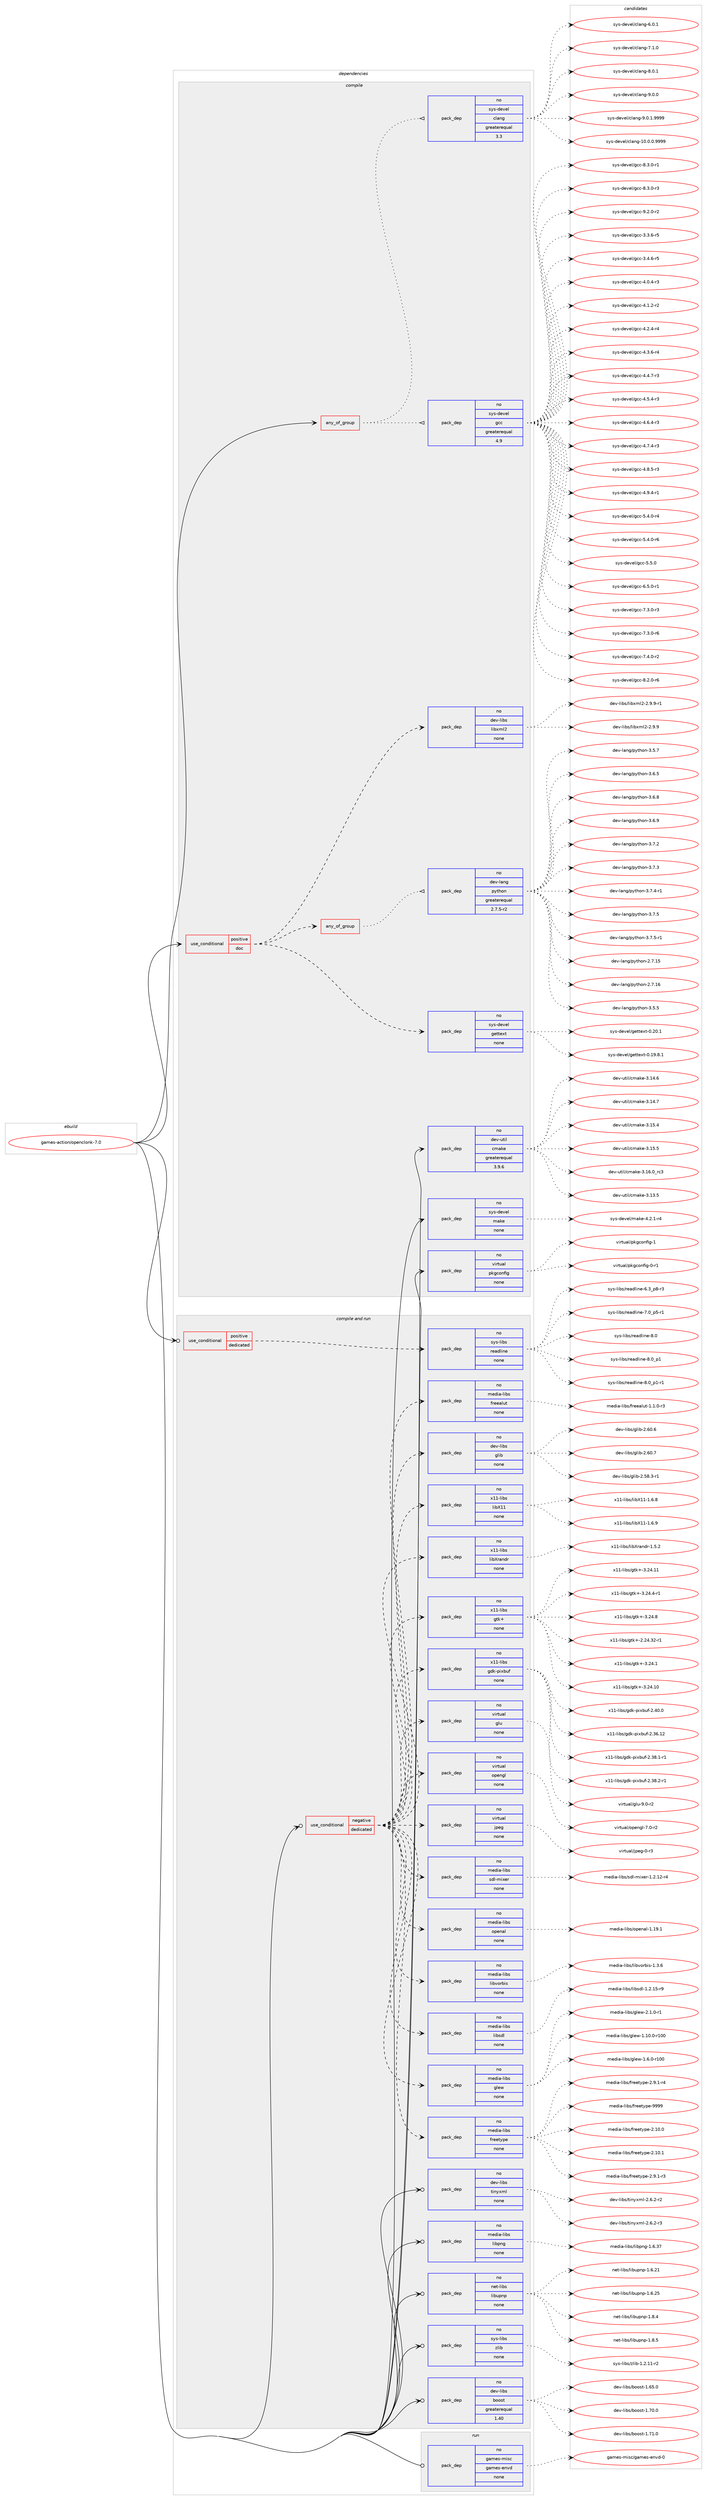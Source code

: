 digraph prolog {

# *************
# Graph options
# *************

newrank=true;
concentrate=true;
compound=true;
graph [rankdir=LR,fontname=Helvetica,fontsize=10,ranksep=1.5];#, ranksep=2.5, nodesep=0.2];
edge  [arrowhead=vee];
node  [fontname=Helvetica,fontsize=10];

# **********
# The ebuild
# **********

subgraph cluster_leftcol {
color=gray;
rank=same;
label=<<i>ebuild</i>>;
id [label="games-action/openclonk-7.0", color=red, width=4, href="../games-action/openclonk-7.0.svg"];
}

# ****************
# The dependencies
# ****************

subgraph cluster_midcol {
color=gray;
label=<<i>dependencies</i>>;
subgraph cluster_compile {
fillcolor="#eeeeee";
style=filled;
label=<<i>compile</i>>;
subgraph any11873 {
dependency736029 [label=<<TABLE BORDER="0" CELLBORDER="1" CELLSPACING="0" CELLPADDING="4"><TR><TD CELLPADDING="10">any_of_group</TD></TR></TABLE>>, shape=none, color=red];subgraph pack539633 {
dependency736030 [label=<<TABLE BORDER="0" CELLBORDER="1" CELLSPACING="0" CELLPADDING="4" WIDTH="220"><TR><TD ROWSPAN="6" CELLPADDING="30">pack_dep</TD></TR><TR><TD WIDTH="110">no</TD></TR><TR><TD>sys-devel</TD></TR><TR><TD>gcc</TD></TR><TR><TD>greaterequal</TD></TR><TR><TD>4.9</TD></TR></TABLE>>, shape=none, color=blue];
}
dependency736029:e -> dependency736030:w [weight=20,style="dotted",arrowhead="oinv"];
subgraph pack539634 {
dependency736031 [label=<<TABLE BORDER="0" CELLBORDER="1" CELLSPACING="0" CELLPADDING="4" WIDTH="220"><TR><TD ROWSPAN="6" CELLPADDING="30">pack_dep</TD></TR><TR><TD WIDTH="110">no</TD></TR><TR><TD>sys-devel</TD></TR><TR><TD>clang</TD></TR><TR><TD>greaterequal</TD></TR><TR><TD>3.3</TD></TR></TABLE>>, shape=none, color=blue];
}
dependency736029:e -> dependency736031:w [weight=20,style="dotted",arrowhead="oinv"];
}
id:e -> dependency736029:w [weight=20,style="solid",arrowhead="vee"];
subgraph cond184144 {
dependency736032 [label=<<TABLE BORDER="0" CELLBORDER="1" CELLSPACING="0" CELLPADDING="4"><TR><TD ROWSPAN="3" CELLPADDING="10">use_conditional</TD></TR><TR><TD>positive</TD></TR><TR><TD>doc</TD></TR></TABLE>>, shape=none, color=red];
subgraph any11874 {
dependency736033 [label=<<TABLE BORDER="0" CELLBORDER="1" CELLSPACING="0" CELLPADDING="4"><TR><TD CELLPADDING="10">any_of_group</TD></TR></TABLE>>, shape=none, color=red];subgraph pack539635 {
dependency736034 [label=<<TABLE BORDER="0" CELLBORDER="1" CELLSPACING="0" CELLPADDING="4" WIDTH="220"><TR><TD ROWSPAN="6" CELLPADDING="30">pack_dep</TD></TR><TR><TD WIDTH="110">no</TD></TR><TR><TD>dev-lang</TD></TR><TR><TD>python</TD></TR><TR><TD>greaterequal</TD></TR><TR><TD>2.7.5-r2</TD></TR></TABLE>>, shape=none, color=blue];
}
dependency736033:e -> dependency736034:w [weight=20,style="dotted",arrowhead="oinv"];
}
dependency736032:e -> dependency736033:w [weight=20,style="dashed",arrowhead="vee"];
subgraph pack539636 {
dependency736035 [label=<<TABLE BORDER="0" CELLBORDER="1" CELLSPACING="0" CELLPADDING="4" WIDTH="220"><TR><TD ROWSPAN="6" CELLPADDING="30">pack_dep</TD></TR><TR><TD WIDTH="110">no</TD></TR><TR><TD>dev-libs</TD></TR><TR><TD>libxml2</TD></TR><TR><TD>none</TD></TR><TR><TD></TD></TR></TABLE>>, shape=none, color=blue];
}
dependency736032:e -> dependency736035:w [weight=20,style="dashed",arrowhead="vee"];
subgraph pack539637 {
dependency736036 [label=<<TABLE BORDER="0" CELLBORDER="1" CELLSPACING="0" CELLPADDING="4" WIDTH="220"><TR><TD ROWSPAN="6" CELLPADDING="30">pack_dep</TD></TR><TR><TD WIDTH="110">no</TD></TR><TR><TD>sys-devel</TD></TR><TR><TD>gettext</TD></TR><TR><TD>none</TD></TR><TR><TD></TD></TR></TABLE>>, shape=none, color=blue];
}
dependency736032:e -> dependency736036:w [weight=20,style="dashed",arrowhead="vee"];
}
id:e -> dependency736032:w [weight=20,style="solid",arrowhead="vee"];
subgraph pack539638 {
dependency736037 [label=<<TABLE BORDER="0" CELLBORDER="1" CELLSPACING="0" CELLPADDING="4" WIDTH="220"><TR><TD ROWSPAN="6" CELLPADDING="30">pack_dep</TD></TR><TR><TD WIDTH="110">no</TD></TR><TR><TD>dev-util</TD></TR><TR><TD>cmake</TD></TR><TR><TD>greaterequal</TD></TR><TR><TD>3.9.6</TD></TR></TABLE>>, shape=none, color=blue];
}
id:e -> dependency736037:w [weight=20,style="solid",arrowhead="vee"];
subgraph pack539639 {
dependency736038 [label=<<TABLE BORDER="0" CELLBORDER="1" CELLSPACING="0" CELLPADDING="4" WIDTH="220"><TR><TD ROWSPAN="6" CELLPADDING="30">pack_dep</TD></TR><TR><TD WIDTH="110">no</TD></TR><TR><TD>sys-devel</TD></TR><TR><TD>make</TD></TR><TR><TD>none</TD></TR><TR><TD></TD></TR></TABLE>>, shape=none, color=blue];
}
id:e -> dependency736038:w [weight=20,style="solid",arrowhead="vee"];
subgraph pack539640 {
dependency736039 [label=<<TABLE BORDER="0" CELLBORDER="1" CELLSPACING="0" CELLPADDING="4" WIDTH="220"><TR><TD ROWSPAN="6" CELLPADDING="30">pack_dep</TD></TR><TR><TD WIDTH="110">no</TD></TR><TR><TD>virtual</TD></TR><TR><TD>pkgconfig</TD></TR><TR><TD>none</TD></TR><TR><TD></TD></TR></TABLE>>, shape=none, color=blue];
}
id:e -> dependency736039:w [weight=20,style="solid",arrowhead="vee"];
}
subgraph cluster_compileandrun {
fillcolor="#eeeeee";
style=filled;
label=<<i>compile and run</i>>;
subgraph cond184145 {
dependency736040 [label=<<TABLE BORDER="0" CELLBORDER="1" CELLSPACING="0" CELLPADDING="4"><TR><TD ROWSPAN="3" CELLPADDING="10">use_conditional</TD></TR><TR><TD>negative</TD></TR><TR><TD>dedicated</TD></TR></TABLE>>, shape=none, color=red];
subgraph pack539641 {
dependency736041 [label=<<TABLE BORDER="0" CELLBORDER="1" CELLSPACING="0" CELLPADDING="4" WIDTH="220"><TR><TD ROWSPAN="6" CELLPADDING="30">pack_dep</TD></TR><TR><TD WIDTH="110">no</TD></TR><TR><TD>dev-libs</TD></TR><TR><TD>glib</TD></TR><TR><TD>none</TD></TR><TR><TD></TD></TR></TABLE>>, shape=none, color=blue];
}
dependency736040:e -> dependency736041:w [weight=20,style="dashed",arrowhead="vee"];
subgraph pack539642 {
dependency736042 [label=<<TABLE BORDER="0" CELLBORDER="1" CELLSPACING="0" CELLPADDING="4" WIDTH="220"><TR><TD ROWSPAN="6" CELLPADDING="30">pack_dep</TD></TR><TR><TD WIDTH="110">no</TD></TR><TR><TD>media-libs</TD></TR><TR><TD>freealut</TD></TR><TR><TD>none</TD></TR><TR><TD></TD></TR></TABLE>>, shape=none, color=blue];
}
dependency736040:e -> dependency736042:w [weight=20,style="dashed",arrowhead="vee"];
subgraph pack539643 {
dependency736043 [label=<<TABLE BORDER="0" CELLBORDER="1" CELLSPACING="0" CELLPADDING="4" WIDTH="220"><TR><TD ROWSPAN="6" CELLPADDING="30">pack_dep</TD></TR><TR><TD WIDTH="110">no</TD></TR><TR><TD>media-libs</TD></TR><TR><TD>freetype</TD></TR><TR><TD>none</TD></TR><TR><TD></TD></TR></TABLE>>, shape=none, color=blue];
}
dependency736040:e -> dependency736043:w [weight=20,style="dashed",arrowhead="vee"];
subgraph pack539644 {
dependency736044 [label=<<TABLE BORDER="0" CELLBORDER="1" CELLSPACING="0" CELLPADDING="4" WIDTH="220"><TR><TD ROWSPAN="6" CELLPADDING="30">pack_dep</TD></TR><TR><TD WIDTH="110">no</TD></TR><TR><TD>media-libs</TD></TR><TR><TD>glew</TD></TR><TR><TD>none</TD></TR><TR><TD></TD></TR></TABLE>>, shape=none, color=blue];
}
dependency736040:e -> dependency736044:w [weight=20,style="dashed",arrowhead="vee"];
subgraph pack539645 {
dependency736045 [label=<<TABLE BORDER="0" CELLBORDER="1" CELLSPACING="0" CELLPADDING="4" WIDTH="220"><TR><TD ROWSPAN="6" CELLPADDING="30">pack_dep</TD></TR><TR><TD WIDTH="110">no</TD></TR><TR><TD>media-libs</TD></TR><TR><TD>libsdl</TD></TR><TR><TD>none</TD></TR><TR><TD></TD></TR></TABLE>>, shape=none, color=blue];
}
dependency736040:e -> dependency736045:w [weight=20,style="dashed",arrowhead="vee"];
subgraph pack539646 {
dependency736046 [label=<<TABLE BORDER="0" CELLBORDER="1" CELLSPACING="0" CELLPADDING="4" WIDTH="220"><TR><TD ROWSPAN="6" CELLPADDING="30">pack_dep</TD></TR><TR><TD WIDTH="110">no</TD></TR><TR><TD>media-libs</TD></TR><TR><TD>libvorbis</TD></TR><TR><TD>none</TD></TR><TR><TD></TD></TR></TABLE>>, shape=none, color=blue];
}
dependency736040:e -> dependency736046:w [weight=20,style="dashed",arrowhead="vee"];
subgraph pack539647 {
dependency736047 [label=<<TABLE BORDER="0" CELLBORDER="1" CELLSPACING="0" CELLPADDING="4" WIDTH="220"><TR><TD ROWSPAN="6" CELLPADDING="30">pack_dep</TD></TR><TR><TD WIDTH="110">no</TD></TR><TR><TD>media-libs</TD></TR><TR><TD>openal</TD></TR><TR><TD>none</TD></TR><TR><TD></TD></TR></TABLE>>, shape=none, color=blue];
}
dependency736040:e -> dependency736047:w [weight=20,style="dashed",arrowhead="vee"];
subgraph pack539648 {
dependency736048 [label=<<TABLE BORDER="0" CELLBORDER="1" CELLSPACING="0" CELLPADDING="4" WIDTH="220"><TR><TD ROWSPAN="6" CELLPADDING="30">pack_dep</TD></TR><TR><TD WIDTH="110">no</TD></TR><TR><TD>media-libs</TD></TR><TR><TD>sdl-mixer</TD></TR><TR><TD>none</TD></TR><TR><TD></TD></TR></TABLE>>, shape=none, color=blue];
}
dependency736040:e -> dependency736048:w [weight=20,style="dashed",arrowhead="vee"];
subgraph pack539649 {
dependency736049 [label=<<TABLE BORDER="0" CELLBORDER="1" CELLSPACING="0" CELLPADDING="4" WIDTH="220"><TR><TD ROWSPAN="6" CELLPADDING="30">pack_dep</TD></TR><TR><TD WIDTH="110">no</TD></TR><TR><TD>virtual</TD></TR><TR><TD>jpeg</TD></TR><TR><TD>none</TD></TR><TR><TD></TD></TR></TABLE>>, shape=none, color=blue];
}
dependency736040:e -> dependency736049:w [weight=20,style="dashed",arrowhead="vee"];
subgraph pack539650 {
dependency736050 [label=<<TABLE BORDER="0" CELLBORDER="1" CELLSPACING="0" CELLPADDING="4" WIDTH="220"><TR><TD ROWSPAN="6" CELLPADDING="30">pack_dep</TD></TR><TR><TD WIDTH="110">no</TD></TR><TR><TD>virtual</TD></TR><TR><TD>opengl</TD></TR><TR><TD>none</TD></TR><TR><TD></TD></TR></TABLE>>, shape=none, color=blue];
}
dependency736040:e -> dependency736050:w [weight=20,style="dashed",arrowhead="vee"];
subgraph pack539651 {
dependency736051 [label=<<TABLE BORDER="0" CELLBORDER="1" CELLSPACING="0" CELLPADDING="4" WIDTH="220"><TR><TD ROWSPAN="6" CELLPADDING="30">pack_dep</TD></TR><TR><TD WIDTH="110">no</TD></TR><TR><TD>virtual</TD></TR><TR><TD>glu</TD></TR><TR><TD>none</TD></TR><TR><TD></TD></TR></TABLE>>, shape=none, color=blue];
}
dependency736040:e -> dependency736051:w [weight=20,style="dashed",arrowhead="vee"];
subgraph pack539652 {
dependency736052 [label=<<TABLE BORDER="0" CELLBORDER="1" CELLSPACING="0" CELLPADDING="4" WIDTH="220"><TR><TD ROWSPAN="6" CELLPADDING="30">pack_dep</TD></TR><TR><TD WIDTH="110">no</TD></TR><TR><TD>x11-libs</TD></TR><TR><TD>gdk-pixbuf</TD></TR><TR><TD>none</TD></TR><TR><TD></TD></TR></TABLE>>, shape=none, color=blue];
}
dependency736040:e -> dependency736052:w [weight=20,style="dashed",arrowhead="vee"];
subgraph pack539653 {
dependency736053 [label=<<TABLE BORDER="0" CELLBORDER="1" CELLSPACING="0" CELLPADDING="4" WIDTH="220"><TR><TD ROWSPAN="6" CELLPADDING="30">pack_dep</TD></TR><TR><TD WIDTH="110">no</TD></TR><TR><TD>x11-libs</TD></TR><TR><TD>gtk+</TD></TR><TR><TD>none</TD></TR><TR><TD></TD></TR></TABLE>>, shape=none, color=blue];
}
dependency736040:e -> dependency736053:w [weight=20,style="dashed",arrowhead="vee"];
subgraph pack539654 {
dependency736054 [label=<<TABLE BORDER="0" CELLBORDER="1" CELLSPACING="0" CELLPADDING="4" WIDTH="220"><TR><TD ROWSPAN="6" CELLPADDING="30">pack_dep</TD></TR><TR><TD WIDTH="110">no</TD></TR><TR><TD>x11-libs</TD></TR><TR><TD>libXrandr</TD></TR><TR><TD>none</TD></TR><TR><TD></TD></TR></TABLE>>, shape=none, color=blue];
}
dependency736040:e -> dependency736054:w [weight=20,style="dashed",arrowhead="vee"];
subgraph pack539655 {
dependency736055 [label=<<TABLE BORDER="0" CELLBORDER="1" CELLSPACING="0" CELLPADDING="4" WIDTH="220"><TR><TD ROWSPAN="6" CELLPADDING="30">pack_dep</TD></TR><TR><TD WIDTH="110">no</TD></TR><TR><TD>x11-libs</TD></TR><TR><TD>libX11</TD></TR><TR><TD>none</TD></TR><TR><TD></TD></TR></TABLE>>, shape=none, color=blue];
}
dependency736040:e -> dependency736055:w [weight=20,style="dashed",arrowhead="vee"];
}
id:e -> dependency736040:w [weight=20,style="solid",arrowhead="odotvee"];
subgraph cond184146 {
dependency736056 [label=<<TABLE BORDER="0" CELLBORDER="1" CELLSPACING="0" CELLPADDING="4"><TR><TD ROWSPAN="3" CELLPADDING="10">use_conditional</TD></TR><TR><TD>positive</TD></TR><TR><TD>dedicated</TD></TR></TABLE>>, shape=none, color=red];
subgraph pack539656 {
dependency736057 [label=<<TABLE BORDER="0" CELLBORDER="1" CELLSPACING="0" CELLPADDING="4" WIDTH="220"><TR><TD ROWSPAN="6" CELLPADDING="30">pack_dep</TD></TR><TR><TD WIDTH="110">no</TD></TR><TR><TD>sys-libs</TD></TR><TR><TD>readline</TD></TR><TR><TD>none</TD></TR><TR><TD></TD></TR></TABLE>>, shape=none, color=blue];
}
dependency736056:e -> dependency736057:w [weight=20,style="dashed",arrowhead="vee"];
}
id:e -> dependency736056:w [weight=20,style="solid",arrowhead="odotvee"];
subgraph pack539657 {
dependency736058 [label=<<TABLE BORDER="0" CELLBORDER="1" CELLSPACING="0" CELLPADDING="4" WIDTH="220"><TR><TD ROWSPAN="6" CELLPADDING="30">pack_dep</TD></TR><TR><TD WIDTH="110">no</TD></TR><TR><TD>dev-libs</TD></TR><TR><TD>boost</TD></TR><TR><TD>greaterequal</TD></TR><TR><TD>1.40</TD></TR></TABLE>>, shape=none, color=blue];
}
id:e -> dependency736058:w [weight=20,style="solid",arrowhead="odotvee"];
subgraph pack539658 {
dependency736059 [label=<<TABLE BORDER="0" CELLBORDER="1" CELLSPACING="0" CELLPADDING="4" WIDTH="220"><TR><TD ROWSPAN="6" CELLPADDING="30">pack_dep</TD></TR><TR><TD WIDTH="110">no</TD></TR><TR><TD>dev-libs</TD></TR><TR><TD>tinyxml</TD></TR><TR><TD>none</TD></TR><TR><TD></TD></TR></TABLE>>, shape=none, color=blue];
}
id:e -> dependency736059:w [weight=20,style="solid",arrowhead="odotvee"];
subgraph pack539659 {
dependency736060 [label=<<TABLE BORDER="0" CELLBORDER="1" CELLSPACING="0" CELLPADDING="4" WIDTH="220"><TR><TD ROWSPAN="6" CELLPADDING="30">pack_dep</TD></TR><TR><TD WIDTH="110">no</TD></TR><TR><TD>media-libs</TD></TR><TR><TD>libpng</TD></TR><TR><TD>none</TD></TR><TR><TD></TD></TR></TABLE>>, shape=none, color=blue];
}
id:e -> dependency736060:w [weight=20,style="solid",arrowhead="odotvee"];
subgraph pack539660 {
dependency736061 [label=<<TABLE BORDER="0" CELLBORDER="1" CELLSPACING="0" CELLPADDING="4" WIDTH="220"><TR><TD ROWSPAN="6" CELLPADDING="30">pack_dep</TD></TR><TR><TD WIDTH="110">no</TD></TR><TR><TD>net-libs</TD></TR><TR><TD>libupnp</TD></TR><TR><TD>none</TD></TR><TR><TD></TD></TR></TABLE>>, shape=none, color=blue];
}
id:e -> dependency736061:w [weight=20,style="solid",arrowhead="odotvee"];
subgraph pack539661 {
dependency736062 [label=<<TABLE BORDER="0" CELLBORDER="1" CELLSPACING="0" CELLPADDING="4" WIDTH="220"><TR><TD ROWSPAN="6" CELLPADDING="30">pack_dep</TD></TR><TR><TD WIDTH="110">no</TD></TR><TR><TD>sys-libs</TD></TR><TR><TD>zlib</TD></TR><TR><TD>none</TD></TR><TR><TD></TD></TR></TABLE>>, shape=none, color=blue];
}
id:e -> dependency736062:w [weight=20,style="solid",arrowhead="odotvee"];
}
subgraph cluster_run {
fillcolor="#eeeeee";
style=filled;
label=<<i>run</i>>;
subgraph pack539662 {
dependency736063 [label=<<TABLE BORDER="0" CELLBORDER="1" CELLSPACING="0" CELLPADDING="4" WIDTH="220"><TR><TD ROWSPAN="6" CELLPADDING="30">pack_dep</TD></TR><TR><TD WIDTH="110">no</TD></TR><TR><TD>games-misc</TD></TR><TR><TD>games-envd</TD></TR><TR><TD>none</TD></TR><TR><TD></TD></TR></TABLE>>, shape=none, color=blue];
}
id:e -> dependency736063:w [weight=20,style="solid",arrowhead="odot"];
}
}

# **************
# The candidates
# **************

subgraph cluster_choices {
rank=same;
color=gray;
label=<<i>candidates</i>>;

subgraph choice539633 {
color=black;
nodesep=1;
choice115121115451001011181011084710399994551465146544511453 [label="sys-devel/gcc-3.3.6-r5", color=red, width=4,href="../sys-devel/gcc-3.3.6-r5.svg"];
choice115121115451001011181011084710399994551465246544511453 [label="sys-devel/gcc-3.4.6-r5", color=red, width=4,href="../sys-devel/gcc-3.4.6-r5.svg"];
choice115121115451001011181011084710399994552464846524511451 [label="sys-devel/gcc-4.0.4-r3", color=red, width=4,href="../sys-devel/gcc-4.0.4-r3.svg"];
choice115121115451001011181011084710399994552464946504511450 [label="sys-devel/gcc-4.1.2-r2", color=red, width=4,href="../sys-devel/gcc-4.1.2-r2.svg"];
choice115121115451001011181011084710399994552465046524511452 [label="sys-devel/gcc-4.2.4-r4", color=red, width=4,href="../sys-devel/gcc-4.2.4-r4.svg"];
choice115121115451001011181011084710399994552465146544511452 [label="sys-devel/gcc-4.3.6-r4", color=red, width=4,href="../sys-devel/gcc-4.3.6-r4.svg"];
choice115121115451001011181011084710399994552465246554511451 [label="sys-devel/gcc-4.4.7-r3", color=red, width=4,href="../sys-devel/gcc-4.4.7-r3.svg"];
choice115121115451001011181011084710399994552465346524511451 [label="sys-devel/gcc-4.5.4-r3", color=red, width=4,href="../sys-devel/gcc-4.5.4-r3.svg"];
choice115121115451001011181011084710399994552465446524511451 [label="sys-devel/gcc-4.6.4-r3", color=red, width=4,href="../sys-devel/gcc-4.6.4-r3.svg"];
choice115121115451001011181011084710399994552465546524511451 [label="sys-devel/gcc-4.7.4-r3", color=red, width=4,href="../sys-devel/gcc-4.7.4-r3.svg"];
choice115121115451001011181011084710399994552465646534511451 [label="sys-devel/gcc-4.8.5-r3", color=red, width=4,href="../sys-devel/gcc-4.8.5-r3.svg"];
choice115121115451001011181011084710399994552465746524511449 [label="sys-devel/gcc-4.9.4-r1", color=red, width=4,href="../sys-devel/gcc-4.9.4-r1.svg"];
choice115121115451001011181011084710399994553465246484511452 [label="sys-devel/gcc-5.4.0-r4", color=red, width=4,href="../sys-devel/gcc-5.4.0-r4.svg"];
choice115121115451001011181011084710399994553465246484511454 [label="sys-devel/gcc-5.4.0-r6", color=red, width=4,href="../sys-devel/gcc-5.4.0-r6.svg"];
choice11512111545100101118101108471039999455346534648 [label="sys-devel/gcc-5.5.0", color=red, width=4,href="../sys-devel/gcc-5.5.0.svg"];
choice115121115451001011181011084710399994554465346484511449 [label="sys-devel/gcc-6.5.0-r1", color=red, width=4,href="../sys-devel/gcc-6.5.0-r1.svg"];
choice115121115451001011181011084710399994555465146484511451 [label="sys-devel/gcc-7.3.0-r3", color=red, width=4,href="../sys-devel/gcc-7.3.0-r3.svg"];
choice115121115451001011181011084710399994555465146484511454 [label="sys-devel/gcc-7.3.0-r6", color=red, width=4,href="../sys-devel/gcc-7.3.0-r6.svg"];
choice115121115451001011181011084710399994555465246484511450 [label="sys-devel/gcc-7.4.0-r2", color=red, width=4,href="../sys-devel/gcc-7.4.0-r2.svg"];
choice115121115451001011181011084710399994556465046484511454 [label="sys-devel/gcc-8.2.0-r6", color=red, width=4,href="../sys-devel/gcc-8.2.0-r6.svg"];
choice115121115451001011181011084710399994556465146484511449 [label="sys-devel/gcc-8.3.0-r1", color=red, width=4,href="../sys-devel/gcc-8.3.0-r1.svg"];
choice115121115451001011181011084710399994556465146484511451 [label="sys-devel/gcc-8.3.0-r3", color=red, width=4,href="../sys-devel/gcc-8.3.0-r3.svg"];
choice115121115451001011181011084710399994557465046484511450 [label="sys-devel/gcc-9.2.0-r2", color=red, width=4,href="../sys-devel/gcc-9.2.0-r2.svg"];
dependency736030:e -> choice115121115451001011181011084710399994551465146544511453:w [style=dotted,weight="100"];
dependency736030:e -> choice115121115451001011181011084710399994551465246544511453:w [style=dotted,weight="100"];
dependency736030:e -> choice115121115451001011181011084710399994552464846524511451:w [style=dotted,weight="100"];
dependency736030:e -> choice115121115451001011181011084710399994552464946504511450:w [style=dotted,weight="100"];
dependency736030:e -> choice115121115451001011181011084710399994552465046524511452:w [style=dotted,weight="100"];
dependency736030:e -> choice115121115451001011181011084710399994552465146544511452:w [style=dotted,weight="100"];
dependency736030:e -> choice115121115451001011181011084710399994552465246554511451:w [style=dotted,weight="100"];
dependency736030:e -> choice115121115451001011181011084710399994552465346524511451:w [style=dotted,weight="100"];
dependency736030:e -> choice115121115451001011181011084710399994552465446524511451:w [style=dotted,weight="100"];
dependency736030:e -> choice115121115451001011181011084710399994552465546524511451:w [style=dotted,weight="100"];
dependency736030:e -> choice115121115451001011181011084710399994552465646534511451:w [style=dotted,weight="100"];
dependency736030:e -> choice115121115451001011181011084710399994552465746524511449:w [style=dotted,weight="100"];
dependency736030:e -> choice115121115451001011181011084710399994553465246484511452:w [style=dotted,weight="100"];
dependency736030:e -> choice115121115451001011181011084710399994553465246484511454:w [style=dotted,weight="100"];
dependency736030:e -> choice11512111545100101118101108471039999455346534648:w [style=dotted,weight="100"];
dependency736030:e -> choice115121115451001011181011084710399994554465346484511449:w [style=dotted,weight="100"];
dependency736030:e -> choice115121115451001011181011084710399994555465146484511451:w [style=dotted,weight="100"];
dependency736030:e -> choice115121115451001011181011084710399994555465146484511454:w [style=dotted,weight="100"];
dependency736030:e -> choice115121115451001011181011084710399994555465246484511450:w [style=dotted,weight="100"];
dependency736030:e -> choice115121115451001011181011084710399994556465046484511454:w [style=dotted,weight="100"];
dependency736030:e -> choice115121115451001011181011084710399994556465146484511449:w [style=dotted,weight="100"];
dependency736030:e -> choice115121115451001011181011084710399994556465146484511451:w [style=dotted,weight="100"];
dependency736030:e -> choice115121115451001011181011084710399994557465046484511450:w [style=dotted,weight="100"];
}
subgraph choice539634 {
color=black;
nodesep=1;
choice11512111545100101118101108479910897110103454948464846484657575757 [label="sys-devel/clang-10.0.0.9999", color=red, width=4,href="../sys-devel/clang-10.0.0.9999.svg"];
choice11512111545100101118101108479910897110103455446484649 [label="sys-devel/clang-6.0.1", color=red, width=4,href="../sys-devel/clang-6.0.1.svg"];
choice11512111545100101118101108479910897110103455546494648 [label="sys-devel/clang-7.1.0", color=red, width=4,href="../sys-devel/clang-7.1.0.svg"];
choice11512111545100101118101108479910897110103455646484649 [label="sys-devel/clang-8.0.1", color=red, width=4,href="../sys-devel/clang-8.0.1.svg"];
choice11512111545100101118101108479910897110103455746484648 [label="sys-devel/clang-9.0.0", color=red, width=4,href="../sys-devel/clang-9.0.0.svg"];
choice115121115451001011181011084799108971101034557464846494657575757 [label="sys-devel/clang-9.0.1.9999", color=red, width=4,href="../sys-devel/clang-9.0.1.9999.svg"];
dependency736031:e -> choice11512111545100101118101108479910897110103454948464846484657575757:w [style=dotted,weight="100"];
dependency736031:e -> choice11512111545100101118101108479910897110103455446484649:w [style=dotted,weight="100"];
dependency736031:e -> choice11512111545100101118101108479910897110103455546494648:w [style=dotted,weight="100"];
dependency736031:e -> choice11512111545100101118101108479910897110103455646484649:w [style=dotted,weight="100"];
dependency736031:e -> choice11512111545100101118101108479910897110103455746484648:w [style=dotted,weight="100"];
dependency736031:e -> choice115121115451001011181011084799108971101034557464846494657575757:w [style=dotted,weight="100"];
}
subgraph choice539635 {
color=black;
nodesep=1;
choice10010111845108971101034711212111610411111045504655464953 [label="dev-lang/python-2.7.15", color=red, width=4,href="../dev-lang/python-2.7.15.svg"];
choice10010111845108971101034711212111610411111045504655464954 [label="dev-lang/python-2.7.16", color=red, width=4,href="../dev-lang/python-2.7.16.svg"];
choice100101118451089711010347112121116104111110455146534653 [label="dev-lang/python-3.5.5", color=red, width=4,href="../dev-lang/python-3.5.5.svg"];
choice100101118451089711010347112121116104111110455146534655 [label="dev-lang/python-3.5.7", color=red, width=4,href="../dev-lang/python-3.5.7.svg"];
choice100101118451089711010347112121116104111110455146544653 [label="dev-lang/python-3.6.5", color=red, width=4,href="../dev-lang/python-3.6.5.svg"];
choice100101118451089711010347112121116104111110455146544656 [label="dev-lang/python-3.6.8", color=red, width=4,href="../dev-lang/python-3.6.8.svg"];
choice100101118451089711010347112121116104111110455146544657 [label="dev-lang/python-3.6.9", color=red, width=4,href="../dev-lang/python-3.6.9.svg"];
choice100101118451089711010347112121116104111110455146554650 [label="dev-lang/python-3.7.2", color=red, width=4,href="../dev-lang/python-3.7.2.svg"];
choice100101118451089711010347112121116104111110455146554651 [label="dev-lang/python-3.7.3", color=red, width=4,href="../dev-lang/python-3.7.3.svg"];
choice1001011184510897110103471121211161041111104551465546524511449 [label="dev-lang/python-3.7.4-r1", color=red, width=4,href="../dev-lang/python-3.7.4-r1.svg"];
choice100101118451089711010347112121116104111110455146554653 [label="dev-lang/python-3.7.5", color=red, width=4,href="../dev-lang/python-3.7.5.svg"];
choice1001011184510897110103471121211161041111104551465546534511449 [label="dev-lang/python-3.7.5-r1", color=red, width=4,href="../dev-lang/python-3.7.5-r1.svg"];
dependency736034:e -> choice10010111845108971101034711212111610411111045504655464953:w [style=dotted,weight="100"];
dependency736034:e -> choice10010111845108971101034711212111610411111045504655464954:w [style=dotted,weight="100"];
dependency736034:e -> choice100101118451089711010347112121116104111110455146534653:w [style=dotted,weight="100"];
dependency736034:e -> choice100101118451089711010347112121116104111110455146534655:w [style=dotted,weight="100"];
dependency736034:e -> choice100101118451089711010347112121116104111110455146544653:w [style=dotted,weight="100"];
dependency736034:e -> choice100101118451089711010347112121116104111110455146544656:w [style=dotted,weight="100"];
dependency736034:e -> choice100101118451089711010347112121116104111110455146544657:w [style=dotted,weight="100"];
dependency736034:e -> choice100101118451089711010347112121116104111110455146554650:w [style=dotted,weight="100"];
dependency736034:e -> choice100101118451089711010347112121116104111110455146554651:w [style=dotted,weight="100"];
dependency736034:e -> choice1001011184510897110103471121211161041111104551465546524511449:w [style=dotted,weight="100"];
dependency736034:e -> choice100101118451089711010347112121116104111110455146554653:w [style=dotted,weight="100"];
dependency736034:e -> choice1001011184510897110103471121211161041111104551465546534511449:w [style=dotted,weight="100"];
}
subgraph choice539636 {
color=black;
nodesep=1;
choice1001011184510810598115471081059812010910850455046574657 [label="dev-libs/libxml2-2.9.9", color=red, width=4,href="../dev-libs/libxml2-2.9.9.svg"];
choice10010111845108105981154710810598120109108504550465746574511449 [label="dev-libs/libxml2-2.9.9-r1", color=red, width=4,href="../dev-libs/libxml2-2.9.9-r1.svg"];
dependency736035:e -> choice1001011184510810598115471081059812010910850455046574657:w [style=dotted,weight="100"];
dependency736035:e -> choice10010111845108105981154710810598120109108504550465746574511449:w [style=dotted,weight="100"];
}
subgraph choice539637 {
color=black;
nodesep=1;
choice1151211154510010111810110847103101116116101120116454846495746564649 [label="sys-devel/gettext-0.19.8.1", color=red, width=4,href="../sys-devel/gettext-0.19.8.1.svg"];
choice115121115451001011181011084710310111611610112011645484650484649 [label="sys-devel/gettext-0.20.1", color=red, width=4,href="../sys-devel/gettext-0.20.1.svg"];
dependency736036:e -> choice1151211154510010111810110847103101116116101120116454846495746564649:w [style=dotted,weight="100"];
dependency736036:e -> choice115121115451001011181011084710310111611610112011645484650484649:w [style=dotted,weight="100"];
}
subgraph choice539638 {
color=black;
nodesep=1;
choice1001011184511711610510847991099710710145514649514653 [label="dev-util/cmake-3.13.5", color=red, width=4,href="../dev-util/cmake-3.13.5.svg"];
choice1001011184511711610510847991099710710145514649524654 [label="dev-util/cmake-3.14.6", color=red, width=4,href="../dev-util/cmake-3.14.6.svg"];
choice1001011184511711610510847991099710710145514649524655 [label="dev-util/cmake-3.14.7", color=red, width=4,href="../dev-util/cmake-3.14.7.svg"];
choice1001011184511711610510847991099710710145514649534652 [label="dev-util/cmake-3.15.4", color=red, width=4,href="../dev-util/cmake-3.15.4.svg"];
choice1001011184511711610510847991099710710145514649534653 [label="dev-util/cmake-3.15.5", color=red, width=4,href="../dev-util/cmake-3.15.5.svg"];
choice1001011184511711610510847991099710710145514649544648951149951 [label="dev-util/cmake-3.16.0_rc3", color=red, width=4,href="../dev-util/cmake-3.16.0_rc3.svg"];
dependency736037:e -> choice1001011184511711610510847991099710710145514649514653:w [style=dotted,weight="100"];
dependency736037:e -> choice1001011184511711610510847991099710710145514649524654:w [style=dotted,weight="100"];
dependency736037:e -> choice1001011184511711610510847991099710710145514649524655:w [style=dotted,weight="100"];
dependency736037:e -> choice1001011184511711610510847991099710710145514649534652:w [style=dotted,weight="100"];
dependency736037:e -> choice1001011184511711610510847991099710710145514649534653:w [style=dotted,weight="100"];
dependency736037:e -> choice1001011184511711610510847991099710710145514649544648951149951:w [style=dotted,weight="100"];
}
subgraph choice539639 {
color=black;
nodesep=1;
choice1151211154510010111810110847109971071014552465046494511452 [label="sys-devel/make-4.2.1-r4", color=red, width=4,href="../sys-devel/make-4.2.1-r4.svg"];
dependency736038:e -> choice1151211154510010111810110847109971071014552465046494511452:w [style=dotted,weight="100"];
}
subgraph choice539640 {
color=black;
nodesep=1;
choice11810511411611797108471121071039911111010210510345484511449 [label="virtual/pkgconfig-0-r1", color=red, width=4,href="../virtual/pkgconfig-0-r1.svg"];
choice1181051141161179710847112107103991111101021051034549 [label="virtual/pkgconfig-1", color=red, width=4,href="../virtual/pkgconfig-1.svg"];
dependency736039:e -> choice11810511411611797108471121071039911111010210510345484511449:w [style=dotted,weight="100"];
dependency736039:e -> choice1181051141161179710847112107103991111101021051034549:w [style=dotted,weight="100"];
}
subgraph choice539641 {
color=black;
nodesep=1;
choice10010111845108105981154710310810598455046535646514511449 [label="dev-libs/glib-2.58.3-r1", color=red, width=4,href="../dev-libs/glib-2.58.3-r1.svg"];
choice1001011184510810598115471031081059845504654484654 [label="dev-libs/glib-2.60.6", color=red, width=4,href="../dev-libs/glib-2.60.6.svg"];
choice1001011184510810598115471031081059845504654484655 [label="dev-libs/glib-2.60.7", color=red, width=4,href="../dev-libs/glib-2.60.7.svg"];
dependency736041:e -> choice10010111845108105981154710310810598455046535646514511449:w [style=dotted,weight="100"];
dependency736041:e -> choice1001011184510810598115471031081059845504654484654:w [style=dotted,weight="100"];
dependency736041:e -> choice1001011184510810598115471031081059845504654484655:w [style=dotted,weight="100"];
}
subgraph choice539642 {
color=black;
nodesep=1;
choice10910110010597451081059811547102114101101971081171164549464946484511451 [label="media-libs/freealut-1.1.0-r3", color=red, width=4,href="../media-libs/freealut-1.1.0-r3.svg"];
dependency736042:e -> choice10910110010597451081059811547102114101101971081171164549464946484511451:w [style=dotted,weight="100"];
}
subgraph choice539643 {
color=black;
nodesep=1;
choice1091011001059745108105981154710211410110111612111210145504649484648 [label="media-libs/freetype-2.10.0", color=red, width=4,href="../media-libs/freetype-2.10.0.svg"];
choice1091011001059745108105981154710211410110111612111210145504649484649 [label="media-libs/freetype-2.10.1", color=red, width=4,href="../media-libs/freetype-2.10.1.svg"];
choice109101100105974510810598115471021141011011161211121014550465746494511451 [label="media-libs/freetype-2.9.1-r3", color=red, width=4,href="../media-libs/freetype-2.9.1-r3.svg"];
choice109101100105974510810598115471021141011011161211121014550465746494511452 [label="media-libs/freetype-2.9.1-r4", color=red, width=4,href="../media-libs/freetype-2.9.1-r4.svg"];
choice109101100105974510810598115471021141011011161211121014557575757 [label="media-libs/freetype-9999", color=red, width=4,href="../media-libs/freetype-9999.svg"];
dependency736043:e -> choice1091011001059745108105981154710211410110111612111210145504649484648:w [style=dotted,weight="100"];
dependency736043:e -> choice1091011001059745108105981154710211410110111612111210145504649484649:w [style=dotted,weight="100"];
dependency736043:e -> choice109101100105974510810598115471021141011011161211121014550465746494511451:w [style=dotted,weight="100"];
dependency736043:e -> choice109101100105974510810598115471021141011011161211121014550465746494511452:w [style=dotted,weight="100"];
dependency736043:e -> choice109101100105974510810598115471021141011011161211121014557575757:w [style=dotted,weight="100"];
}
subgraph choice539644 {
color=black;
nodesep=1;
choice109101100105974510810598115471031081011194549464948464845114494848 [label="media-libs/glew-1.10.0-r100", color=red, width=4,href="../media-libs/glew-1.10.0-r100.svg"];
choice1091011001059745108105981154710310810111945494654464845114494848 [label="media-libs/glew-1.6.0-r100", color=red, width=4,href="../media-libs/glew-1.6.0-r100.svg"];
choice109101100105974510810598115471031081011194550464946484511449 [label="media-libs/glew-2.1.0-r1", color=red, width=4,href="../media-libs/glew-2.1.0-r1.svg"];
dependency736044:e -> choice109101100105974510810598115471031081011194549464948464845114494848:w [style=dotted,weight="100"];
dependency736044:e -> choice1091011001059745108105981154710310810111945494654464845114494848:w [style=dotted,weight="100"];
dependency736044:e -> choice109101100105974510810598115471031081011194550464946484511449:w [style=dotted,weight="100"];
}
subgraph choice539645 {
color=black;
nodesep=1;
choice1091011001059745108105981154710810598115100108454946504649534511457 [label="media-libs/libsdl-1.2.15-r9", color=red, width=4,href="../media-libs/libsdl-1.2.15-r9.svg"];
dependency736045:e -> choice1091011001059745108105981154710810598115100108454946504649534511457:w [style=dotted,weight="100"];
}
subgraph choice539646 {
color=black;
nodesep=1;
choice109101100105974510810598115471081059811811111498105115454946514654 [label="media-libs/libvorbis-1.3.6", color=red, width=4,href="../media-libs/libvorbis-1.3.6.svg"];
dependency736046:e -> choice109101100105974510810598115471081059811811111498105115454946514654:w [style=dotted,weight="100"];
}
subgraph choice539647 {
color=black;
nodesep=1;
choice109101100105974510810598115471111121011109710845494649574649 [label="media-libs/openal-1.19.1", color=red, width=4,href="../media-libs/openal-1.19.1.svg"];
dependency736047:e -> choice109101100105974510810598115471111121011109710845494649574649:w [style=dotted,weight="100"];
}
subgraph choice539648 {
color=black;
nodesep=1;
choice1091011001059745108105981154711510010845109105120101114454946504649504511452 [label="media-libs/sdl-mixer-1.2.12-r4", color=red, width=4,href="../media-libs/sdl-mixer-1.2.12-r4.svg"];
dependency736048:e -> choice1091011001059745108105981154711510010845109105120101114454946504649504511452:w [style=dotted,weight="100"];
}
subgraph choice539649 {
color=black;
nodesep=1;
choice118105114116117971084710611210110345484511451 [label="virtual/jpeg-0-r3", color=red, width=4,href="../virtual/jpeg-0-r3.svg"];
dependency736049:e -> choice118105114116117971084710611210110345484511451:w [style=dotted,weight="100"];
}
subgraph choice539650 {
color=black;
nodesep=1;
choice1181051141161179710847111112101110103108455546484511450 [label="virtual/opengl-7.0-r2", color=red, width=4,href="../virtual/opengl-7.0-r2.svg"];
dependency736050:e -> choice1181051141161179710847111112101110103108455546484511450:w [style=dotted,weight="100"];
}
subgraph choice539651 {
color=black;
nodesep=1;
choice1181051141161179710847103108117455746484511450 [label="virtual/glu-9.0-r2", color=red, width=4,href="../virtual/glu-9.0-r2.svg"];
dependency736051:e -> choice1181051141161179710847103108117455746484511450:w [style=dotted,weight="100"];
}
subgraph choice539652 {
color=black;
nodesep=1;
choice120494945108105981154710310010745112105120981171024550465154464950 [label="x11-libs/gdk-pixbuf-2.36.12", color=red, width=4,href="../x11-libs/gdk-pixbuf-2.36.12.svg"];
choice12049494510810598115471031001074511210512098117102455046515646494511449 [label="x11-libs/gdk-pixbuf-2.38.1-r1", color=red, width=4,href="../x11-libs/gdk-pixbuf-2.38.1-r1.svg"];
choice12049494510810598115471031001074511210512098117102455046515646504511449 [label="x11-libs/gdk-pixbuf-2.38.2-r1", color=red, width=4,href="../x11-libs/gdk-pixbuf-2.38.2-r1.svg"];
choice1204949451081059811547103100107451121051209811710245504652484648 [label="x11-libs/gdk-pixbuf-2.40.0", color=red, width=4,href="../x11-libs/gdk-pixbuf-2.40.0.svg"];
dependency736052:e -> choice120494945108105981154710310010745112105120981171024550465154464950:w [style=dotted,weight="100"];
dependency736052:e -> choice12049494510810598115471031001074511210512098117102455046515646494511449:w [style=dotted,weight="100"];
dependency736052:e -> choice12049494510810598115471031001074511210512098117102455046515646504511449:w [style=dotted,weight="100"];
dependency736052:e -> choice1204949451081059811547103100107451121051209811710245504652484648:w [style=dotted,weight="100"];
}
subgraph choice539653 {
color=black;
nodesep=1;
choice12049494510810598115471031161074345504650524651504511449 [label="x11-libs/gtk+-2.24.32-r1", color=red, width=4,href="../x11-libs/gtk+-2.24.32-r1.svg"];
choice12049494510810598115471031161074345514650524649 [label="x11-libs/gtk+-3.24.1", color=red, width=4,href="../x11-libs/gtk+-3.24.1.svg"];
choice1204949451081059811547103116107434551465052464948 [label="x11-libs/gtk+-3.24.10", color=red, width=4,href="../x11-libs/gtk+-3.24.10.svg"];
choice1204949451081059811547103116107434551465052464949 [label="x11-libs/gtk+-3.24.11", color=red, width=4,href="../x11-libs/gtk+-3.24.11.svg"];
choice120494945108105981154710311610743455146505246524511449 [label="x11-libs/gtk+-3.24.4-r1", color=red, width=4,href="../x11-libs/gtk+-3.24.4-r1.svg"];
choice12049494510810598115471031161074345514650524656 [label="x11-libs/gtk+-3.24.8", color=red, width=4,href="../x11-libs/gtk+-3.24.8.svg"];
dependency736053:e -> choice12049494510810598115471031161074345504650524651504511449:w [style=dotted,weight="100"];
dependency736053:e -> choice12049494510810598115471031161074345514650524649:w [style=dotted,weight="100"];
dependency736053:e -> choice1204949451081059811547103116107434551465052464948:w [style=dotted,weight="100"];
dependency736053:e -> choice1204949451081059811547103116107434551465052464949:w [style=dotted,weight="100"];
dependency736053:e -> choice120494945108105981154710311610743455146505246524511449:w [style=dotted,weight="100"];
dependency736053:e -> choice12049494510810598115471031161074345514650524656:w [style=dotted,weight="100"];
}
subgraph choice539654 {
color=black;
nodesep=1;
choice1204949451081059811547108105988811497110100114454946534650 [label="x11-libs/libXrandr-1.5.2", color=red, width=4,href="../x11-libs/libXrandr-1.5.2.svg"];
dependency736054:e -> choice1204949451081059811547108105988811497110100114454946534650:w [style=dotted,weight="100"];
}
subgraph choice539655 {
color=black;
nodesep=1;
choice120494945108105981154710810598884949454946544656 [label="x11-libs/libX11-1.6.8", color=red, width=4,href="../x11-libs/libX11-1.6.8.svg"];
choice120494945108105981154710810598884949454946544657 [label="x11-libs/libX11-1.6.9", color=red, width=4,href="../x11-libs/libX11-1.6.9.svg"];
dependency736055:e -> choice120494945108105981154710810598884949454946544656:w [style=dotted,weight="100"];
dependency736055:e -> choice120494945108105981154710810598884949454946544657:w [style=dotted,weight="100"];
}
subgraph choice539656 {
color=black;
nodesep=1;
choice115121115451081059811547114101971001081051101014554465195112564511451 [label="sys-libs/readline-6.3_p8-r3", color=red, width=4,href="../sys-libs/readline-6.3_p8-r3.svg"];
choice115121115451081059811547114101971001081051101014555464895112534511449 [label="sys-libs/readline-7.0_p5-r1", color=red, width=4,href="../sys-libs/readline-7.0_p5-r1.svg"];
choice1151211154510810598115471141019710010810511010145564648 [label="sys-libs/readline-8.0", color=red, width=4,href="../sys-libs/readline-8.0.svg"];
choice11512111545108105981154711410197100108105110101455646489511249 [label="sys-libs/readline-8.0_p1", color=red, width=4,href="../sys-libs/readline-8.0_p1.svg"];
choice115121115451081059811547114101971001081051101014556464895112494511449 [label="sys-libs/readline-8.0_p1-r1", color=red, width=4,href="../sys-libs/readline-8.0_p1-r1.svg"];
dependency736057:e -> choice115121115451081059811547114101971001081051101014554465195112564511451:w [style=dotted,weight="100"];
dependency736057:e -> choice115121115451081059811547114101971001081051101014555464895112534511449:w [style=dotted,weight="100"];
dependency736057:e -> choice1151211154510810598115471141019710010810511010145564648:w [style=dotted,weight="100"];
dependency736057:e -> choice11512111545108105981154711410197100108105110101455646489511249:w [style=dotted,weight="100"];
dependency736057:e -> choice115121115451081059811547114101971001081051101014556464895112494511449:w [style=dotted,weight="100"];
}
subgraph choice539657 {
color=black;
nodesep=1;
choice1001011184510810598115479811111111511645494654534648 [label="dev-libs/boost-1.65.0", color=red, width=4,href="../dev-libs/boost-1.65.0.svg"];
choice1001011184510810598115479811111111511645494655484648 [label="dev-libs/boost-1.70.0", color=red, width=4,href="../dev-libs/boost-1.70.0.svg"];
choice1001011184510810598115479811111111511645494655494648 [label="dev-libs/boost-1.71.0", color=red, width=4,href="../dev-libs/boost-1.71.0.svg"];
dependency736058:e -> choice1001011184510810598115479811111111511645494654534648:w [style=dotted,weight="100"];
dependency736058:e -> choice1001011184510810598115479811111111511645494655484648:w [style=dotted,weight="100"];
dependency736058:e -> choice1001011184510810598115479811111111511645494655494648:w [style=dotted,weight="100"];
}
subgraph choice539658 {
color=black;
nodesep=1;
choice1001011184510810598115471161051101211201091084550465446504511450 [label="dev-libs/tinyxml-2.6.2-r2", color=red, width=4,href="../dev-libs/tinyxml-2.6.2-r2.svg"];
choice1001011184510810598115471161051101211201091084550465446504511451 [label="dev-libs/tinyxml-2.6.2-r3", color=red, width=4,href="../dev-libs/tinyxml-2.6.2-r3.svg"];
dependency736059:e -> choice1001011184510810598115471161051101211201091084550465446504511450:w [style=dotted,weight="100"];
dependency736059:e -> choice1001011184510810598115471161051101211201091084550465446504511451:w [style=dotted,weight="100"];
}
subgraph choice539659 {
color=black;
nodesep=1;
choice109101100105974510810598115471081059811211010345494654465155 [label="media-libs/libpng-1.6.37", color=red, width=4,href="../media-libs/libpng-1.6.37.svg"];
dependency736060:e -> choice109101100105974510810598115471081059811211010345494654465155:w [style=dotted,weight="100"];
}
subgraph choice539660 {
color=black;
nodesep=1;
choice1101011164510810598115471081059811711211011245494654465049 [label="net-libs/libupnp-1.6.21", color=red, width=4,href="../net-libs/libupnp-1.6.21.svg"];
choice1101011164510810598115471081059811711211011245494654465053 [label="net-libs/libupnp-1.6.25", color=red, width=4,href="../net-libs/libupnp-1.6.25.svg"];
choice11010111645108105981154710810598117112110112454946564652 [label="net-libs/libupnp-1.8.4", color=red, width=4,href="../net-libs/libupnp-1.8.4.svg"];
choice11010111645108105981154710810598117112110112454946564653 [label="net-libs/libupnp-1.8.5", color=red, width=4,href="../net-libs/libupnp-1.8.5.svg"];
dependency736061:e -> choice1101011164510810598115471081059811711211011245494654465049:w [style=dotted,weight="100"];
dependency736061:e -> choice1101011164510810598115471081059811711211011245494654465053:w [style=dotted,weight="100"];
dependency736061:e -> choice11010111645108105981154710810598117112110112454946564652:w [style=dotted,weight="100"];
dependency736061:e -> choice11010111645108105981154710810598117112110112454946564653:w [style=dotted,weight="100"];
}
subgraph choice539661 {
color=black;
nodesep=1;
choice11512111545108105981154712210810598454946504649494511450 [label="sys-libs/zlib-1.2.11-r2", color=red, width=4,href="../sys-libs/zlib-1.2.11-r2.svg"];
dependency736062:e -> choice11512111545108105981154712210810598454946504649494511450:w [style=dotted,weight="100"];
}
subgraph choice539662 {
color=black;
nodesep=1;
choice1039710910111545109105115994710397109101115451011101181004548 [label="games-misc/games-envd-0", color=red, width=4,href="../games-misc/games-envd-0.svg"];
dependency736063:e -> choice1039710910111545109105115994710397109101115451011101181004548:w [style=dotted,weight="100"];
}
}

}
